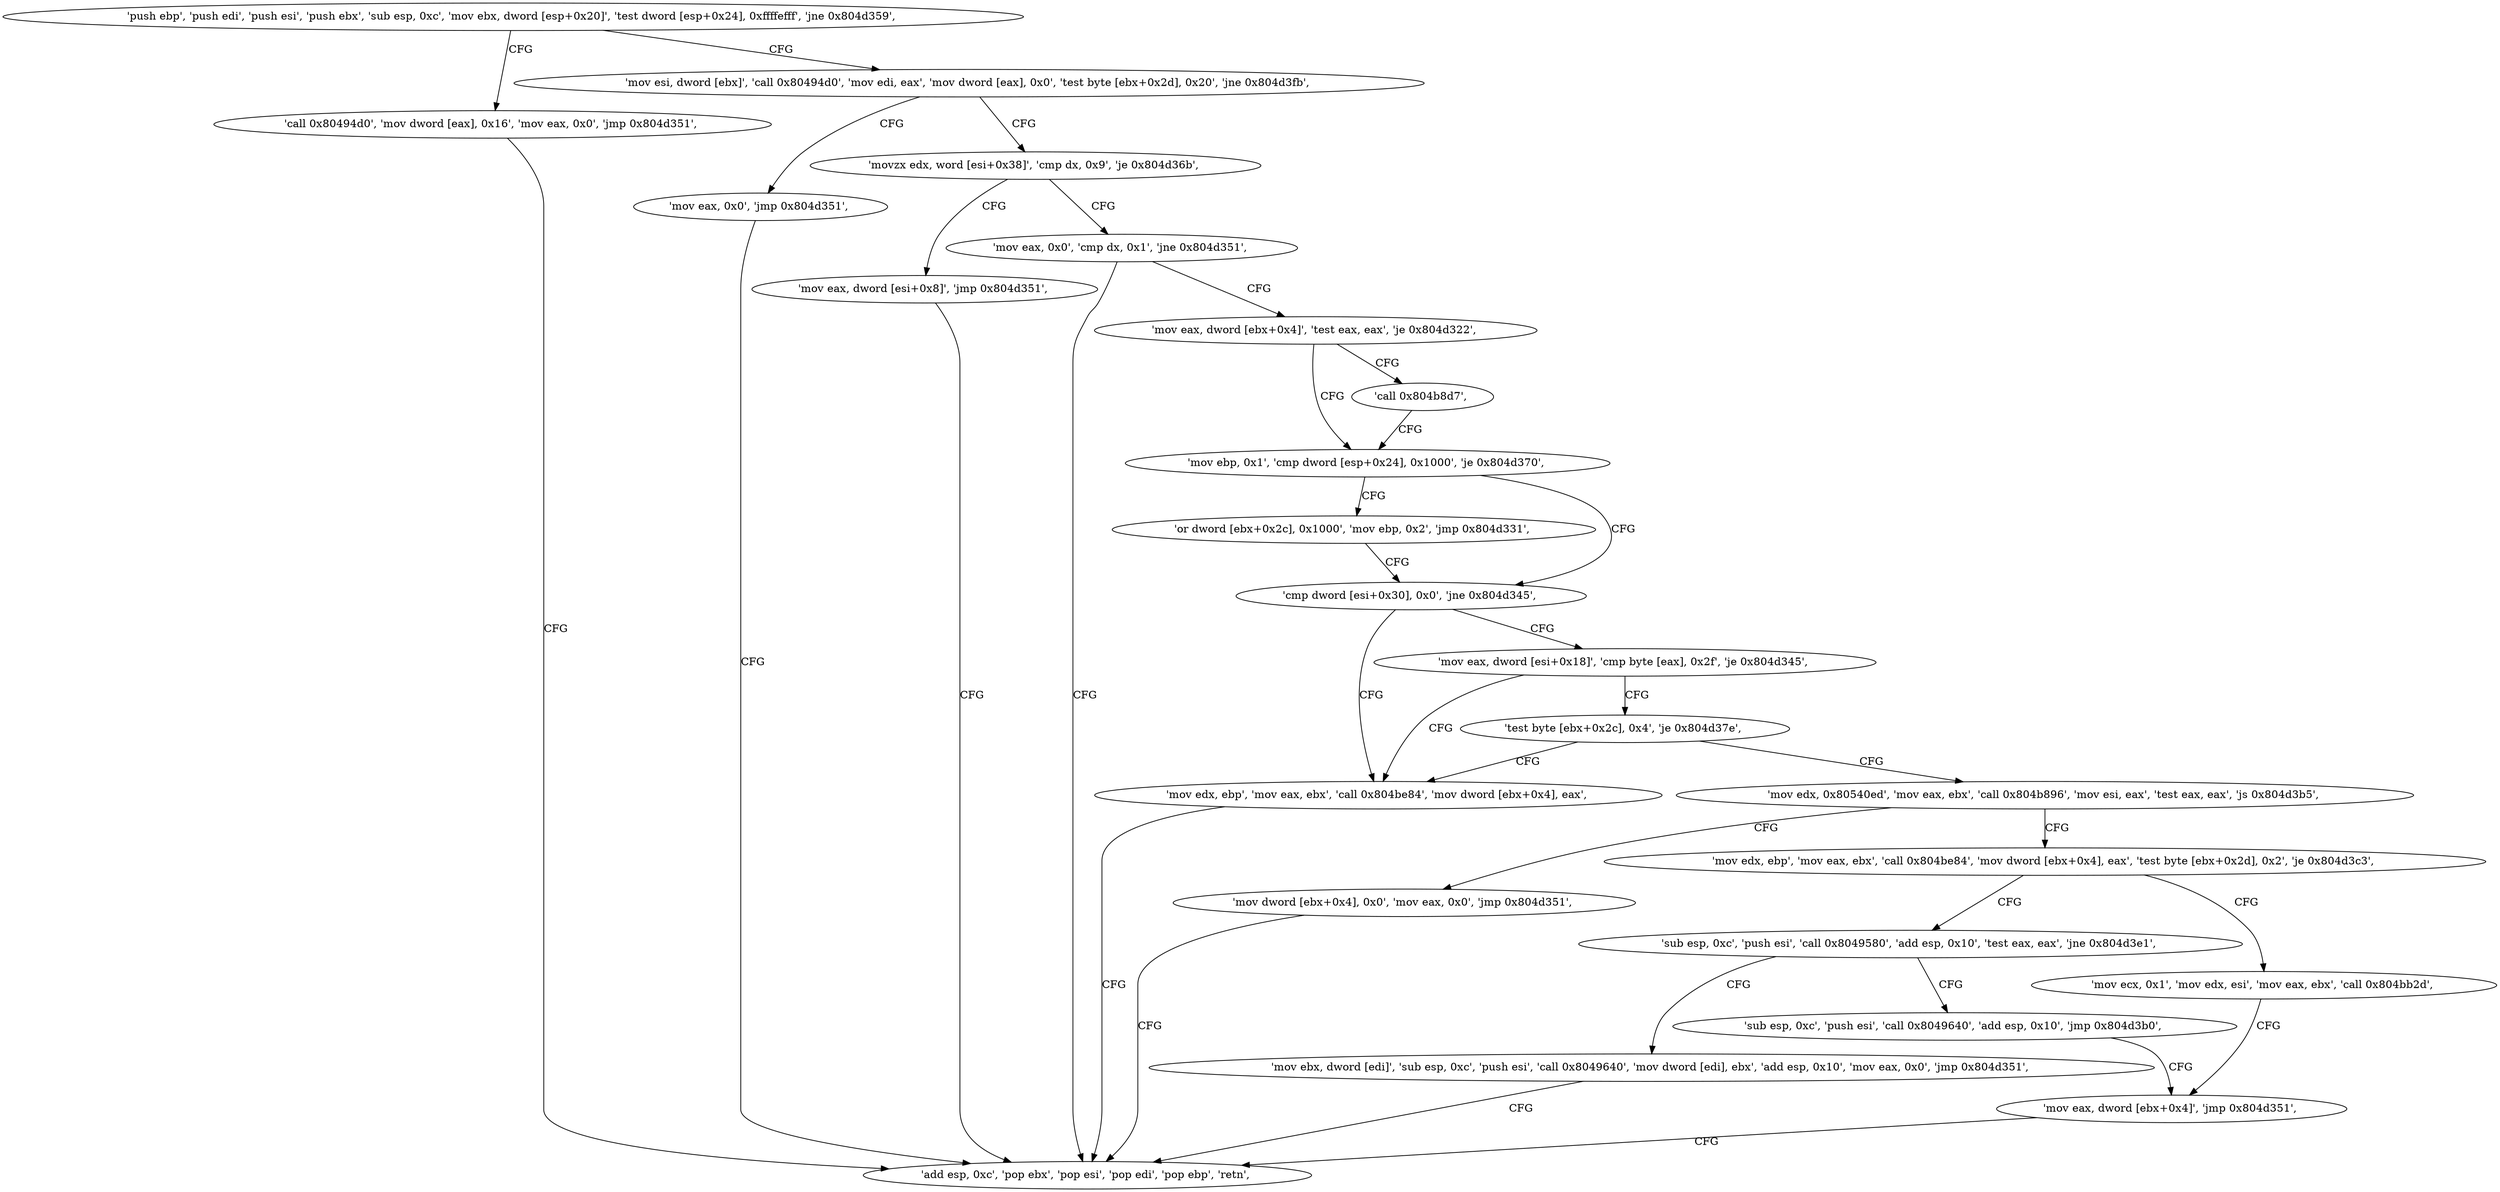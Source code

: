 digraph "func" {
"134533843" [label = "'push ebp', 'push edi', 'push esi', 'push ebx', 'sub esp, 0xc', 'mov ebx, dword [esp+0x20]', 'test dword [esp+0x24], 0xffffefff', 'jne 0x804d359', " ]
"134533977" [label = "'call 0x80494d0', 'mov dword [eax], 0x16', 'mov eax, 0x0', 'jmp 0x804d351', " ]
"134533864" [label = "'mov esi, dword [ebx]', 'call 0x80494d0', 'mov edi, eax', 'mov dword [eax], 0x0', 'test byte [ebx+0x2d], 0x20', 'jne 0x804d3fb', " ]
"134533969" [label = "'add esp, 0xc', 'pop ebx', 'pop esi', 'pop edi', 'pop ebp', 'retn', " ]
"134534139" [label = "'mov eax, 0x0', 'jmp 0x804d351', " ]
"134533889" [label = "'movzx edx, word [esi+0x38]', 'cmp dx, 0x9', 'je 0x804d36b', " ]
"134533995" [label = "'mov eax, dword [esi+0x8]', 'jmp 0x804d351', " ]
"134533899" [label = "'mov eax, 0x0', 'cmp dx, 0x1', 'jne 0x804d351', " ]
"134533910" [label = "'mov eax, dword [ebx+0x4]', 'test eax, eax', 'je 0x804d322', " ]
"134533922" [label = "'mov ebp, 0x1', 'cmp dword [esp+0x24], 0x1000', 'je 0x804d370', " ]
"134533917" [label = "'call 0x804b8d7', " ]
"134534000" [label = "'or dword [ebx+0x2c], 0x1000', 'mov ebp, 0x2', 'jmp 0x804d331', " ]
"134533937" [label = "'cmp dword [esi+0x30], 0x0', 'jne 0x804d345', " ]
"134533957" [label = "'mov edx, ebp', 'mov eax, ebx', 'call 0x804be84', 'mov dword [ebx+0x4], eax', " ]
"134533943" [label = "'mov eax, dword [esi+0x18]', 'cmp byte [eax], 0x2f', 'je 0x804d345', " ]
"134533951" [label = "'test byte [ebx+0x2c], 0x4', 'je 0x804d37e', " ]
"134534014" [label = "'mov edx, 0x80540ed', 'mov eax, ebx', 'call 0x804b896', 'mov esi, eax', 'test eax, eax', 'js 0x804d3b5', " ]
"134534069" [label = "'mov dword [ebx+0x4], 0x0', 'mov eax, 0x0', 'jmp 0x804d351', " ]
"134534032" [label = "'mov edx, ebp', 'mov eax, ebx', 'call 0x804be84', 'mov dword [ebx+0x4], eax', 'test byte [ebx+0x2d], 0x2', 'je 0x804d3c3', " ]
"134534083" [label = "'sub esp, 0xc', 'push esi', 'call 0x8049580', 'add esp, 0x10', 'test eax, eax', 'jne 0x804d3e1', " ]
"134534050" [label = "'mov ecx, 0x1', 'mov edx, esi', 'mov eax, ebx', 'call 0x804bb2d', " ]
"134534113" [label = "'mov ebx, dword [edi]', 'sub esp, 0xc', 'push esi', 'call 0x8049640', 'mov dword [edi], ebx', 'add esp, 0x10', 'mov eax, 0x0', 'jmp 0x804d351', " ]
"134534099" [label = "'sub esp, 0xc', 'push esi', 'call 0x8049640', 'add esp, 0x10', 'jmp 0x804d3b0', " ]
"134534064" [label = "'mov eax, dword [ebx+0x4]', 'jmp 0x804d351', " ]
"134533843" -> "134533977" [ label = "CFG" ]
"134533843" -> "134533864" [ label = "CFG" ]
"134533977" -> "134533969" [ label = "CFG" ]
"134533864" -> "134534139" [ label = "CFG" ]
"134533864" -> "134533889" [ label = "CFG" ]
"134534139" -> "134533969" [ label = "CFG" ]
"134533889" -> "134533995" [ label = "CFG" ]
"134533889" -> "134533899" [ label = "CFG" ]
"134533995" -> "134533969" [ label = "CFG" ]
"134533899" -> "134533969" [ label = "CFG" ]
"134533899" -> "134533910" [ label = "CFG" ]
"134533910" -> "134533922" [ label = "CFG" ]
"134533910" -> "134533917" [ label = "CFG" ]
"134533922" -> "134534000" [ label = "CFG" ]
"134533922" -> "134533937" [ label = "CFG" ]
"134533917" -> "134533922" [ label = "CFG" ]
"134534000" -> "134533937" [ label = "CFG" ]
"134533937" -> "134533957" [ label = "CFG" ]
"134533937" -> "134533943" [ label = "CFG" ]
"134533957" -> "134533969" [ label = "CFG" ]
"134533943" -> "134533957" [ label = "CFG" ]
"134533943" -> "134533951" [ label = "CFG" ]
"134533951" -> "134534014" [ label = "CFG" ]
"134533951" -> "134533957" [ label = "CFG" ]
"134534014" -> "134534069" [ label = "CFG" ]
"134534014" -> "134534032" [ label = "CFG" ]
"134534069" -> "134533969" [ label = "CFG" ]
"134534032" -> "134534083" [ label = "CFG" ]
"134534032" -> "134534050" [ label = "CFG" ]
"134534083" -> "134534113" [ label = "CFG" ]
"134534083" -> "134534099" [ label = "CFG" ]
"134534050" -> "134534064" [ label = "CFG" ]
"134534113" -> "134533969" [ label = "CFG" ]
"134534099" -> "134534064" [ label = "CFG" ]
"134534064" -> "134533969" [ label = "CFG" ]
}
